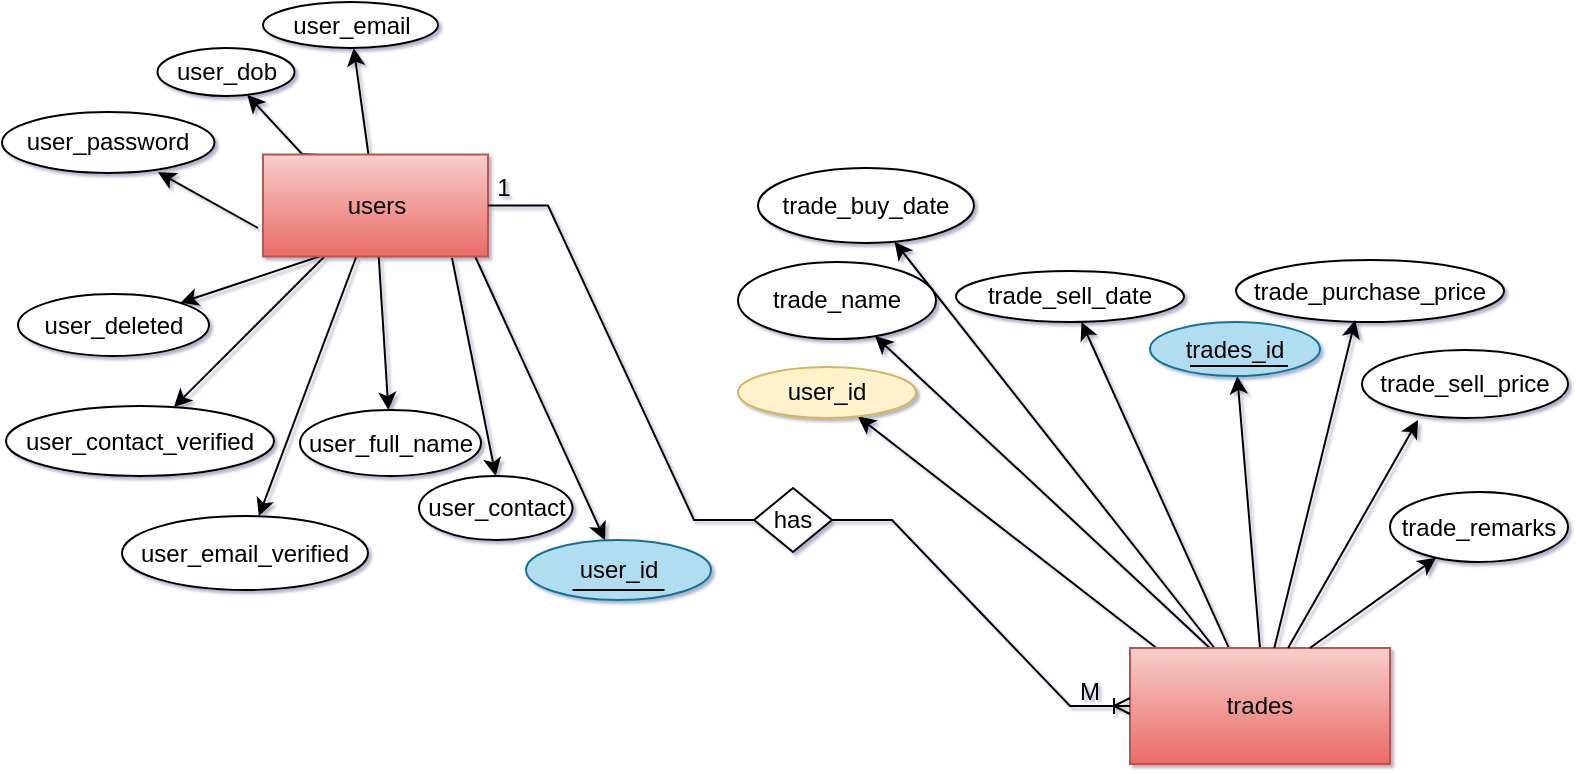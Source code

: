 <mxfile version="20.0.3" type="device"><diagram id="R2lEEEUBdFMjLlhIrx00" name="Page-1"><mxGraphModel dx="1234" dy="428" grid="0" gridSize="10" guides="1" tooltips="1" connect="1" arrows="1" fold="1" page="1" pageScale="1" pageWidth="850" pageHeight="1100" background="#ffffff" math="0" shadow="1" extFonts="Permanent Marker^https://fonts.googleapis.com/css?family=Permanent+Marker"><root><mxCell id="0"/><mxCell id="1" parent="0"/><mxCell id="mimFdb4D27C2JWt5-lwP-104" value="" style="edgeStyle=none;rounded=0;orthogonalLoop=1;jettySize=auto;html=1;" parent="1" source="mimFdb4D27C2JWt5-lwP-7" target="mimFdb4D27C2JWt5-lwP-103" edge="1"><mxGeometry relative="1" as="geometry"/></mxCell><mxCell id="mimFdb4D27C2JWt5-lwP-106" value="" style="edgeStyle=none;rounded=0;orthogonalLoop=1;jettySize=auto;html=1;" parent="1" target="mimFdb4D27C2JWt5-lwP-105" edge="1"><mxGeometry relative="1" as="geometry"><mxPoint x="259" y="157" as="sourcePoint"/><Array as="points"/></mxGeometry></mxCell><mxCell id="mimFdb4D27C2JWt5-lwP-108" value="" style="edgeStyle=none;rounded=0;orthogonalLoop=1;jettySize=auto;html=1;entryX=0.5;entryY=0;entryDx=0;entryDy=0;" parent="1" target="mimFdb4D27C2JWt5-lwP-107" edge="1"><mxGeometry relative="1" as="geometry"><mxPoint x="248" y="159" as="sourcePoint"/><Array as="points"/></mxGeometry></mxCell><mxCell id="mimFdb4D27C2JWt5-lwP-111" value="" style="edgeStyle=none;rounded=0;orthogonalLoop=1;jettySize=auto;html=1;" parent="1" source="mimFdb4D27C2JWt5-lwP-7" target="mimFdb4D27C2JWt5-lwP-110" edge="1"><mxGeometry relative="1" as="geometry"/></mxCell><mxCell id="mimFdb4D27C2JWt5-lwP-113" value="" style="edgeStyle=none;rounded=0;orthogonalLoop=1;jettySize=auto;html=1;" parent="1" source="mimFdb4D27C2JWt5-lwP-7" target="mimFdb4D27C2JWt5-lwP-112" edge="1"><mxGeometry relative="1" as="geometry"/></mxCell><mxCell id="mimFdb4D27C2JWt5-lwP-115" value="" style="edgeStyle=none;rounded=0;orthogonalLoop=1;jettySize=auto;html=1;" parent="1" source="mimFdb4D27C2JWt5-lwP-7" target="mimFdb4D27C2JWt5-lwP-114" edge="1"><mxGeometry relative="1" as="geometry"/></mxCell><mxCell id="mimFdb4D27C2JWt5-lwP-117" value="" style="edgeStyle=none;rounded=0;orthogonalLoop=1;jettySize=auto;html=1;exitX=0.25;exitY=1;exitDx=0;exitDy=0;" parent="1" source="mimFdb4D27C2JWt5-lwP-7" target="mimFdb4D27C2JWt5-lwP-116" edge="1"><mxGeometry relative="1" as="geometry"/></mxCell><mxCell id="mimFdb4D27C2JWt5-lwP-119" value="" style="edgeStyle=none;rounded=0;orthogonalLoop=1;jettySize=auto;html=1;exitX=0.629;exitY=0.054;exitDx=0;exitDy=0;exitPerimeter=0;" parent="1" source="mimFdb4D27C2JWt5-lwP-7" target="mimFdb4D27C2JWt5-lwP-118" edge="1"><mxGeometry relative="1" as="geometry"><mxPoint x="47" y="158" as="sourcePoint"/><Array as="points"><mxPoint x="173" y="107"/></Array></mxGeometry></mxCell><mxCell id="mimFdb4D27C2JWt5-lwP-7" value="users" style="rounded=0;whiteSpace=wrap;html=1;fillColor=#f8cecc;gradientColor=#ea6b66;strokeColor=#b85450;" parent="1" vertex="1"><mxGeometry x="153.5" y="107.25" width="112.5" height="51" as="geometry"/></mxCell><mxCell id="mimFdb4D27C2JWt5-lwP-89" value="" style="edgeStyle=none;rounded=0;orthogonalLoop=1;jettySize=auto;html=1;exitX=0.5;exitY=0;exitDx=0;exitDy=0;" parent="1" source="mimFdb4D27C2JWt5-lwP-13" target="mimFdb4D27C2JWt5-lwP-88" edge="1"><mxGeometry relative="1" as="geometry"/></mxCell><mxCell id="mimFdb4D27C2JWt5-lwP-91" value="" style="edgeStyle=none;rounded=0;orthogonalLoop=1;jettySize=auto;html=1;exitX=0.387;exitY=0.034;exitDx=0;exitDy=0;exitPerimeter=0;" parent="1" source="mimFdb4D27C2JWt5-lwP-13" target="mimFdb4D27C2JWt5-lwP-90" edge="1"><mxGeometry relative="1" as="geometry"><mxPoint x="485" y="148" as="sourcePoint"/><Array as="points"/></mxGeometry></mxCell><mxCell id="mimFdb4D27C2JWt5-lwP-93" value="" style="edgeStyle=none;rounded=0;orthogonalLoop=1;jettySize=auto;html=1;" parent="1" source="mimFdb4D27C2JWt5-lwP-13" target="mimFdb4D27C2JWt5-lwP-92" edge="1"><mxGeometry relative="1" as="geometry"><mxPoint x="499" y="103" as="sourcePoint"/><Array as="points"/></mxGeometry></mxCell><mxCell id="mimFdb4D27C2JWt5-lwP-95" value="" style="edgeStyle=none;rounded=0;orthogonalLoop=1;jettySize=auto;html=1;exitX=0.318;exitY=0.023;exitDx=0;exitDy=0;exitPerimeter=0;" parent="1" source="mimFdb4D27C2JWt5-lwP-13" target="mimFdb4D27C2JWt5-lwP-94" edge="1"><mxGeometry relative="1" as="geometry"><mxPoint x="433" y="98" as="sourcePoint"/></mxGeometry></mxCell><mxCell id="mimFdb4D27C2JWt5-lwP-97" value="" style="edgeStyle=none;rounded=0;orthogonalLoop=1;jettySize=auto;html=1;exitX=0.108;exitY=0.011;exitDx=0;exitDy=0;exitPerimeter=0;" parent="1" source="mimFdb4D27C2JWt5-lwP-13" target="mimFdb4D27C2JWt5-lwP-96" edge="1"><mxGeometry relative="1" as="geometry"/></mxCell><mxCell id="mimFdb4D27C2JWt5-lwP-13" value="trades" style="rounded=0;whiteSpace=wrap;html=1;fillColor=#f8cecc;gradientColor=#ea6b66;strokeColor=#b85450;" parent="1" vertex="1"><mxGeometry x="587" y="354" width="130" height="58" as="geometry"/></mxCell><mxCell id="mimFdb4D27C2JWt5-lwP-66" style="edgeStyle=orthogonalEdgeStyle;rounded=0;orthogonalLoop=1;jettySize=auto;html=1;exitX=0.5;exitY=1;exitDx=0;exitDy=0;" parent="1" edge="1"><mxGeometry relative="1" as="geometry"><mxPoint x="239.5" y="344.5" as="sourcePoint"/><mxPoint x="239.5" y="344.5" as="targetPoint"/></mxGeometry></mxCell><mxCell id="mimFdb4D27C2JWt5-lwP-88" value="trades_id" style="ellipse;whiteSpace=wrap;html=1;rounded=0;fillColor=#b1ddf0;strokeColor=#10739e;" parent="1" vertex="1"><mxGeometry x="597" y="191" width="85" height="27" as="geometry"/></mxCell><mxCell id="mimFdb4D27C2JWt5-lwP-90" value="trade_sell_date" style="ellipse;whiteSpace=wrap;html=1;rounded=0;" parent="1" vertex="1"><mxGeometry x="500" y="165.5" width="114" height="25.5" as="geometry"/></mxCell><mxCell id="mimFdb4D27C2JWt5-lwP-92" value="trade_buy_date" style="ellipse;whiteSpace=wrap;html=1;rounded=0;" parent="1" vertex="1"><mxGeometry x="401" y="114" width="108" height="37.5" as="geometry"/></mxCell><mxCell id="mimFdb4D27C2JWt5-lwP-94" value="trade_name" style="ellipse;whiteSpace=wrap;html=1;rounded=0;" parent="1" vertex="1"><mxGeometry x="391" y="161" width="99" height="38.5" as="geometry"/></mxCell><mxCell id="mimFdb4D27C2JWt5-lwP-96" value="user_id" style="ellipse;whiteSpace=wrap;html=1;rounded=0;fillColor=#fff2cc;strokeColor=#d6b656;" parent="1" vertex="1"><mxGeometry x="391" y="213.5" width="89" height="25.5" as="geometry"/></mxCell><mxCell id="mimFdb4D27C2JWt5-lwP-103" value="user_email" style="ellipse;whiteSpace=wrap;html=1;rounded=0;" parent="1" vertex="1"><mxGeometry x="153.5" y="31" width="87.5" height="23" as="geometry"/></mxCell><mxCell id="mimFdb4D27C2JWt5-lwP-105" value="user_id" style="ellipse;whiteSpace=wrap;html=1;rounded=0;fillColor=#b1ddf0;strokeColor=#10739e;" parent="1" vertex="1"><mxGeometry x="285" y="300" width="92.5" height="30" as="geometry"/></mxCell><mxCell id="mimFdb4D27C2JWt5-lwP-107" value="user_contact" style="ellipse;whiteSpace=wrap;html=1;rounded=0;" parent="1" vertex="1"><mxGeometry x="231.5" y="268" width="76.75" height="32" as="geometry"/></mxCell><mxCell id="mimFdb4D27C2JWt5-lwP-110" value="user_full_name" style="ellipse;whiteSpace=wrap;html=1;rounded=0;" parent="1" vertex="1"><mxGeometry x="172" y="235" width="90.5" height="33" as="geometry"/></mxCell><mxCell id="mimFdb4D27C2JWt5-lwP-112" value="user_email_verified" style="ellipse;whiteSpace=wrap;html=1;rounded=0;" parent="1" vertex="1"><mxGeometry x="83" y="288" width="123" height="37" as="geometry"/></mxCell><mxCell id="mimFdb4D27C2JWt5-lwP-114" value="user_contact_verified" style="ellipse;whiteSpace=wrap;html=1;rounded=0;" parent="1" vertex="1"><mxGeometry x="25" y="233" width="134" height="35" as="geometry"/></mxCell><mxCell id="mimFdb4D27C2JWt5-lwP-116" value="user_deleted" style="ellipse;whiteSpace=wrap;html=1;rounded=0;" parent="1" vertex="1"><mxGeometry x="31" y="177" width="95.5" height="31" as="geometry"/></mxCell><mxCell id="mimFdb4D27C2JWt5-lwP-118" value="user_dob" style="ellipse;whiteSpace=wrap;html=1;rounded=0;" parent="1" vertex="1"><mxGeometry x="100.75" y="54" width="68.5" height="24" as="geometry"/></mxCell><mxCell id="mimFdb4D27C2JWt5-lwP-120" value="" style="line;strokeWidth=1;rotatable=0;dashed=0;labelPosition=right;align=left;verticalAlign=middle;spacingTop=0;spacingLeft=6;points=[];portConstraint=eastwest;" parent="1" vertex="1"><mxGeometry x="308.25" y="320" width="46" height="10" as="geometry"/></mxCell><mxCell id="mimFdb4D27C2JWt5-lwP-138" value="1" style="text;html=1;strokeColor=none;fillColor=none;align=center;verticalAlign=middle;whiteSpace=wrap;rounded=0;" parent="1" vertex="1"><mxGeometry x="263" y="116.5" width="22" height="15" as="geometry"/></mxCell><mxCell id="mimFdb4D27C2JWt5-lwP-139" value="M" style="text;html=1;strokeColor=none;fillColor=none;align=center;verticalAlign=middle;whiteSpace=wrap;rounded=0;" parent="1" vertex="1"><mxGeometry x="556" y="368" width="22" height="15" as="geometry"/></mxCell><mxCell id="mimFdb4D27C2JWt5-lwP-186" style="edgeStyle=none;rounded=0;orthogonalLoop=1;jettySize=auto;html=1;exitX=0.5;exitY=0;exitDx=0;exitDy=0;" parent="1" source="mimFdb4D27C2JWt5-lwP-139" target="mimFdb4D27C2JWt5-lwP-139" edge="1"><mxGeometry relative="1" as="geometry"/></mxCell><mxCell id="mimFdb4D27C2JWt5-lwP-189" value="" style="edgeStyle=entityRelationEdgeStyle;fontSize=12;html=1;endArrow=ERoneToMany;rounded=0;startArrow=none;entryX=0;entryY=0.5;entryDx=0;entryDy=0;exitX=1;exitY=0.5;exitDx=0;exitDy=0;" parent="1" source="mimFdb4D27C2JWt5-lwP-48" edge="1" target="mimFdb4D27C2JWt5-lwP-13"><mxGeometry width="100" height="100" relative="1" as="geometry"><mxPoint x="367" y="288" as="sourcePoint"/><mxPoint x="392" y="136" as="targetPoint"/></mxGeometry></mxCell><mxCell id="mimFdb4D27C2JWt5-lwP-48" value="has" style="rhombus;whiteSpace=wrap;html=1;rotation=0;" parent="1" vertex="1"><mxGeometry x="399" y="274" width="39" height="32" as="geometry"/></mxCell><mxCell id="mimFdb4D27C2JWt5-lwP-192" value="" style="edgeStyle=entityRelationEdgeStyle;fontSize=12;html=1;endArrow=none;rounded=0;exitX=1;exitY=0.5;exitDx=0;exitDy=0;entryX=0;entryY=0.5;entryDx=0;entryDy=0;" parent="1" target="mimFdb4D27C2JWt5-lwP-48" edge="1" source="mimFdb4D27C2JWt5-lwP-7"><mxGeometry width="100" height="100" relative="1" as="geometry"><mxPoint x="196" y="217" as="sourcePoint"/><mxPoint x="261" y="136" as="targetPoint"/></mxGeometry></mxCell><mxCell id="mimFdb4D27C2JWt5-lwP-207" value="" style="line;strokeWidth=1;rotatable=0;dashed=0;labelPosition=right;align=left;verticalAlign=middle;spacingTop=0;spacingLeft=6;points=[];portConstraint=eastwest;" parent="1" vertex="1"><mxGeometry x="617" y="208" width="49" height="10" as="geometry"/></mxCell><mxCell id="Oe4qs-clGv8bWOYcoVtL-2" value="user_password" style="ellipse;whiteSpace=wrap;html=1;rounded=0;" vertex="1" parent="1"><mxGeometry x="23" y="86" width="106.25" height="30.5" as="geometry"/></mxCell><mxCell id="Oe4qs-clGv8bWOYcoVtL-6" value="" style="edgeStyle=none;rounded=0;orthogonalLoop=1;jettySize=auto;html=1;entryX=0.734;entryY=0.986;entryDx=0;entryDy=0;entryPerimeter=0;" edge="1" parent="1" target="Oe4qs-clGv8bWOYcoVtL-2"><mxGeometry relative="1" as="geometry"><mxPoint x="151" y="144" as="sourcePoint"/><mxPoint x="10.004" y="299.539" as="targetPoint"/><Array as="points"/></mxGeometry></mxCell><mxCell id="Oe4qs-clGv8bWOYcoVtL-12" value="trade_purchase_price" style="ellipse;whiteSpace=wrap;html=1;rounded=0;" vertex="1" parent="1"><mxGeometry x="640" y="160" width="134" height="31" as="geometry"/></mxCell><mxCell id="Oe4qs-clGv8bWOYcoVtL-14" value="" style="edgeStyle=none;rounded=0;orthogonalLoop=1;jettySize=auto;html=1;entryX=0.445;entryY=0.968;entryDx=0;entryDy=0;entryPerimeter=0;" edge="1" parent="1" source="mimFdb4D27C2JWt5-lwP-13" target="Oe4qs-clGv8bWOYcoVtL-12"><mxGeometry relative="1" as="geometry"><mxPoint x="545" y="39" as="sourcePoint"/><mxPoint x="537.282" y="-86.002" as="targetPoint"/></mxGeometry></mxCell><mxCell id="Oe4qs-clGv8bWOYcoVtL-15" value="trade_sell_price" style="ellipse;whiteSpace=wrap;html=1;" vertex="1" parent="1"><mxGeometry x="703" y="205" width="103" height="34" as="geometry"/></mxCell><mxCell id="Oe4qs-clGv8bWOYcoVtL-16" value="" style="edgeStyle=none;rounded=0;orthogonalLoop=1;jettySize=auto;html=1;exitX=0.608;exitY=0;exitDx=0;exitDy=0;entryX=0.272;entryY=1.029;entryDx=0;entryDy=0;entryPerimeter=0;exitPerimeter=0;" edge="1" parent="1" source="mimFdb4D27C2JWt5-lwP-13" target="Oe4qs-clGv8bWOYcoVtL-15"><mxGeometry relative="1" as="geometry"><mxPoint x="567" y="87" as="sourcePoint"/><mxPoint x="559.282" y="-38.002" as="targetPoint"/></mxGeometry></mxCell><mxCell id="Oe4qs-clGv8bWOYcoVtL-17" value="trade_remarks" style="ellipse;whiteSpace=wrap;html=1;" vertex="1" parent="1"><mxGeometry x="717" y="276" width="89" height="35" as="geometry"/></mxCell><mxCell id="Oe4qs-clGv8bWOYcoVtL-18" value="" style="edgeStyle=none;rounded=0;orthogonalLoop=1;jettySize=auto;html=1;exitX=0.692;exitY=0;exitDx=0;exitDy=0;exitPerimeter=0;" edge="1" parent="1" source="mimFdb4D27C2JWt5-lwP-13" target="Oe4qs-clGv8bWOYcoVtL-17"><mxGeometry relative="1" as="geometry"><mxPoint x="578" y="106" as="sourcePoint"/><mxPoint x="570.282" y="-19.002" as="targetPoint"/></mxGeometry></mxCell></root></mxGraphModel></diagram></mxfile>